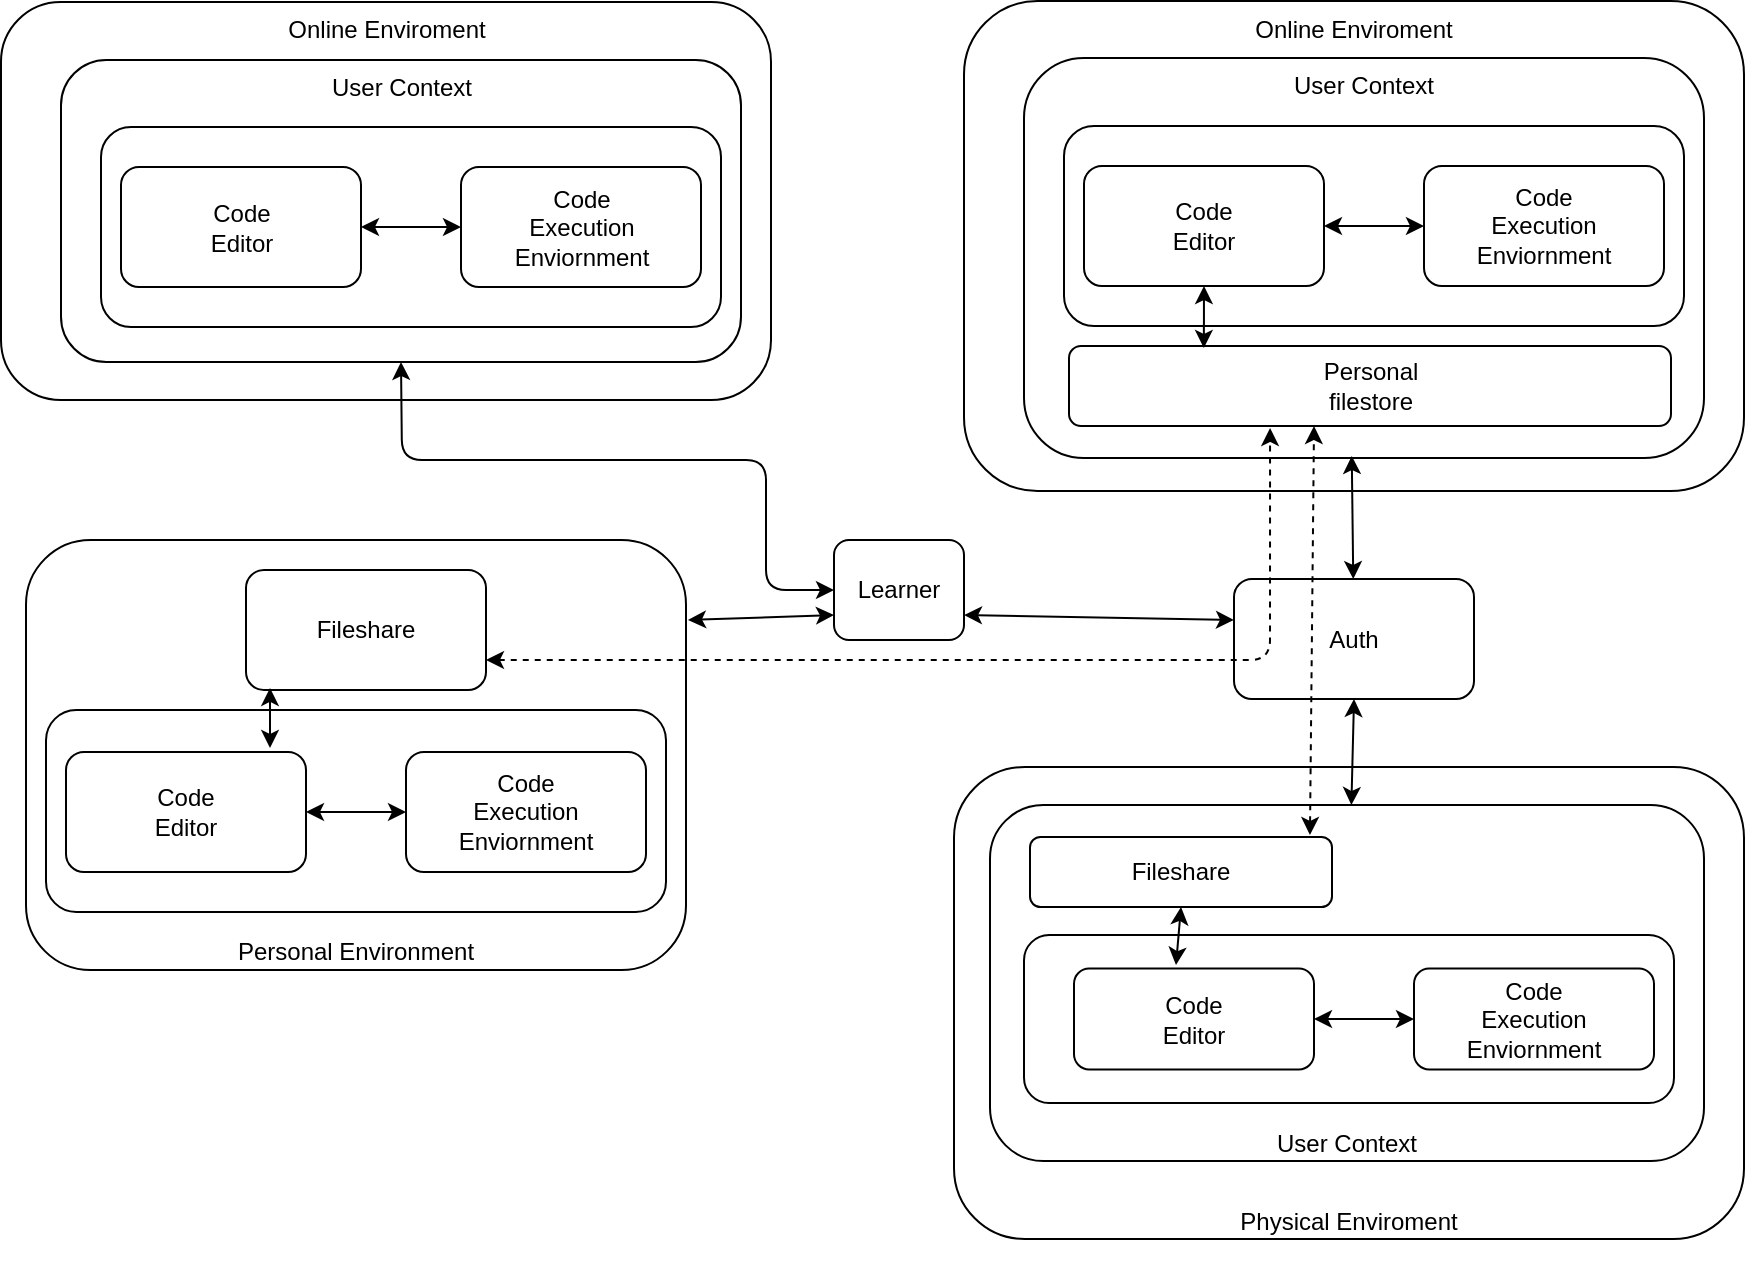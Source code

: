 <?xml version="1.0" encoding="UTF-8"?>
<mxGraphModel dx="946" dy="646" grid="1" gridSize="10" guides="1" tooltips="1" connect="1" arrows="1" fold="1" page="1" pageScale="1" pageWidth="1169" pageHeight="827" math="0" shadow="0"><root><mxCell id="0"/><mxCell id="1" parent="0"/><mxCell id="Dt88tc3stdHzA4oxbtud-6" value="" style="group;verticalAlign=bottom;" parent="1" vertex="1" connectable="0"><mxGeometry x="532" y="429.5" width="350" height="210" as="geometry"/></mxCell><mxCell id="Dt88tc3stdHzA4oxbtud-17" value="Physical Enviroment" style="rounded=1;whiteSpace=wrap;html=1;verticalAlign=bottom;" parent="Dt88tc3stdHzA4oxbtud-6" vertex="1"><mxGeometry x="-48" y="-36" width="395" height="236" as="geometry"/></mxCell><mxCell id="Dt88tc3stdHzA4oxbtud-23" value="User Context" style="rounded=1;whiteSpace=wrap;html=1;verticalAlign=bottom;" parent="Dt88tc3stdHzA4oxbtud-6" vertex="1"><mxGeometry x="-30" y="-17" width="357" height="178" as="geometry"/></mxCell><mxCell id="Dt88tc3stdHzA4oxbtud-7" value="" style="rounded=1;whiteSpace=wrap;html=1;" parent="Dt88tc3stdHzA4oxbtud-6" vertex="1"><mxGeometry x="-13" y="48" width="325" height="84" as="geometry"/></mxCell><mxCell id="Dt88tc3stdHzA4oxbtud-8" value="Code&lt;br&gt;Editor&lt;br&gt;" style="rounded=1;whiteSpace=wrap;html=1;" parent="Dt88tc3stdHzA4oxbtud-6" vertex="1"><mxGeometry x="12" y="64.8" width="120" height="50.4" as="geometry"/></mxCell><mxCell id="Dt88tc3stdHzA4oxbtud-9" value="Code&lt;br&gt;Execution&lt;br&gt;Enviornment&lt;br&gt;" style="rounded=1;whiteSpace=wrap;html=1;" parent="Dt88tc3stdHzA4oxbtud-6" vertex="1"><mxGeometry x="182" y="64.8" width="120" height="50.4" as="geometry"/></mxCell><mxCell id="Dt88tc3stdHzA4oxbtud-10" value="" style="endArrow=classic;startArrow=classic;html=1;entryX=0;entryY=0.5;entryDx=0;entryDy=0;exitX=1;exitY=0.5;exitDx=0;exitDy=0;" parent="Dt88tc3stdHzA4oxbtud-6" source="Dt88tc3stdHzA4oxbtud-8" target="Dt88tc3stdHzA4oxbtud-9" edge="1"><mxGeometry width="50" height="50" relative="1" as="geometry"><mxPoint x="12" y="174" as="sourcePoint"/><mxPoint x="62" y="132" as="targetPoint"/></mxGeometry></mxCell><mxCell id="Dt88tc3stdHzA4oxbtud-38" value="Fileshare" style="rounded=1;whiteSpace=wrap;html=1;" parent="Dt88tc3stdHzA4oxbtud-6" vertex="1"><mxGeometry x="-10" y="-1" width="151" height="35" as="geometry"/></mxCell><mxCell id="Dt88tc3stdHzA4oxbtud-39" value="" style="endArrow=classic;startArrow=classic;html=1;entryX=0.5;entryY=1;entryDx=0;entryDy=0;" parent="Dt88tc3stdHzA4oxbtud-6" target="Dt88tc3stdHzA4oxbtud-38" edge="1"><mxGeometry width="50" height="50" relative="1" as="geometry"><mxPoint x="63" y="63" as="sourcePoint"/><mxPoint x="57" y="1.5" as="targetPoint"/></mxGeometry></mxCell><mxCell id="Dt88tc3stdHzA4oxbtud-16" value="Online Enviroment" style="rounded=1;whiteSpace=wrap;html=1;verticalAlign=top;" parent="1" vertex="1"><mxGeometry x="489" y="10.5" width="390" height="245" as="geometry"/></mxCell><mxCell id="Dt88tc3stdHzA4oxbtud-19" value="User Context" style="rounded=1;whiteSpace=wrap;html=1;verticalAlign=top;" parent="1" vertex="1"><mxGeometry x="519" y="39" width="340" height="200" as="geometry"/></mxCell><mxCell id="Dt88tc3stdHzA4oxbtud-5" value="" style="group" parent="1" vertex="1" connectable="0"><mxGeometry x="539" y="73" width="310" height="100" as="geometry"/></mxCell><mxCell id="Dt88tc3stdHzA4oxbtud-4" value="" style="rounded=1;whiteSpace=wrap;html=1;" parent="Dt88tc3stdHzA4oxbtud-5" vertex="1"><mxGeometry width="310" height="100" as="geometry"/></mxCell><mxCell id="Dt88tc3stdHzA4oxbtud-1" value="Code&lt;br&gt;Editor&lt;br&gt;" style="rounded=1;whiteSpace=wrap;html=1;" parent="Dt88tc3stdHzA4oxbtud-5" vertex="1"><mxGeometry x="10" y="20" width="120" height="60" as="geometry"/></mxCell><mxCell id="Dt88tc3stdHzA4oxbtud-2" value="Code&lt;br&gt;Execution&lt;br&gt;Enviornment&lt;br&gt;" style="rounded=1;whiteSpace=wrap;html=1;" parent="Dt88tc3stdHzA4oxbtud-5" vertex="1"><mxGeometry x="180" y="20" width="120" height="60" as="geometry"/></mxCell><mxCell id="Dt88tc3stdHzA4oxbtud-3" value="" style="endArrow=classic;startArrow=classic;html=1;entryX=0;entryY=0.5;entryDx=0;entryDy=0;exitX=1;exitY=0.5;exitDx=0;exitDy=0;" parent="Dt88tc3stdHzA4oxbtud-5" source="Dt88tc3stdHzA4oxbtud-1" target="Dt88tc3stdHzA4oxbtud-2" edge="1"><mxGeometry width="50" height="50" relative="1" as="geometry"><mxPoint x="10" y="150" as="sourcePoint"/><mxPoint x="60" y="100" as="targetPoint"/></mxGeometry></mxCell><mxCell id="Dt88tc3stdHzA4oxbtud-11" value="" style="group" parent="1" vertex="1" connectable="0"><mxGeometry x="70" y="320" width="340" height="200" as="geometry"/></mxCell><mxCell id="Dt88tc3stdHzA4oxbtud-20" value="Personal&lt;br&gt;filestore&lt;br&gt;" style="rounded=1;whiteSpace=wrap;html=1;" parent="1" vertex="1"><mxGeometry x="541.5" y="183" width="301" height="40" as="geometry"/></mxCell><mxCell id="Dt88tc3stdHzA4oxbtud-21" value="Auth" style="rounded=1;whiteSpace=wrap;html=1;" parent="1" vertex="1"><mxGeometry x="624" y="299.5" width="120" height="60" as="geometry"/></mxCell><mxCell id="Dt88tc3stdHzA4oxbtud-26" value="Personal Environment" style="rounded=1;whiteSpace=wrap;html=1;verticalAlign=bottom;" parent="1" vertex="1"><mxGeometry x="20" y="280" width="330" height="215" as="geometry"/></mxCell><mxCell id="Dt88tc3stdHzA4oxbtud-12" value="" style="rounded=1;whiteSpace=wrap;html=1;" parent="1" vertex="1"><mxGeometry x="30" y="365" width="310" height="101" as="geometry"/></mxCell><mxCell id="Dt88tc3stdHzA4oxbtud-13" value="Code&lt;br&gt;Editor&lt;br&gt;" style="rounded=1;whiteSpace=wrap;html=1;" parent="1" vertex="1"><mxGeometry x="40" y="386" width="120" height="60" as="geometry"/></mxCell><mxCell id="Dt88tc3stdHzA4oxbtud-14" value="Code&lt;br&gt;Execution&lt;br&gt;Enviornment&lt;br&gt;" style="rounded=1;whiteSpace=wrap;html=1;" parent="1" vertex="1"><mxGeometry x="210" y="386" width="120" height="60" as="geometry"/></mxCell><mxCell id="Dt88tc3stdHzA4oxbtud-15" value="" style="endArrow=classic;startArrow=classic;html=1;entryX=0;entryY=0.5;entryDx=0;entryDy=0;exitX=1;exitY=0.5;exitDx=0;exitDy=0;" parent="1" source="Dt88tc3stdHzA4oxbtud-13" target="Dt88tc3stdHzA4oxbtud-14" edge="1"><mxGeometry width="50" height="50" relative="1" as="geometry"><mxPoint x="40" y="516" as="sourcePoint"/><mxPoint x="90" y="466" as="targetPoint"/></mxGeometry></mxCell><mxCell id="Dt88tc3stdHzA4oxbtud-27" value="Fileshare" style="rounded=1;whiteSpace=wrap;html=1;" parent="1" vertex="1"><mxGeometry x="130" y="295" width="120" height="60" as="geometry"/></mxCell><mxCell id="Dt88tc3stdHzA4oxbtud-29" value="" style="endArrow=classic;startArrow=classic;html=1;dashed=1;exitX=1;exitY=0.75;exitDx=0;exitDy=0;entryX=0.334;entryY=1.025;entryDx=0;entryDy=0;entryPerimeter=0;" parent="1" source="Dt88tc3stdHzA4oxbtud-27" target="Dt88tc3stdHzA4oxbtud-20" edge="1"><mxGeometry width="50" height="50" relative="1" as="geometry"><mxPoint x="10" y="710" as="sourcePoint"/><mxPoint x="642" y="230" as="targetPoint"/><Array as="points"><mxPoint x="642" y="340"/></Array></mxGeometry></mxCell><mxCell id="Dt88tc3stdHzA4oxbtud-30" value="Learner" style="rounded=1;whiteSpace=wrap;html=1;" parent="1" vertex="1"><mxGeometry x="424" y="280" width="65" height="50" as="geometry"/></mxCell><mxCell id="Dt88tc3stdHzA4oxbtud-31" value="" style="endArrow=classic;startArrow=classic;html=1;entryX=0;entryY=0.75;entryDx=0;entryDy=0;exitX=1;exitY=0.75;exitDx=0;exitDy=0;" parent="1" source="Dt88tc3stdHzA4oxbtud-30" edge="1"><mxGeometry width="50" height="50" relative="1" as="geometry"><mxPoint x="574" y="319.5" as="sourcePoint"/><mxPoint x="624" y="320" as="targetPoint"/></mxGeometry></mxCell><mxCell id="Dt88tc3stdHzA4oxbtud-34" value="" style="endArrow=classic;startArrow=classic;html=1;entryX=0;entryY=0.75;entryDx=0;entryDy=0;" parent="1" target="Dt88tc3stdHzA4oxbtud-30" edge="1"><mxGeometry width="50" height="50" relative="1" as="geometry"><mxPoint x="351" y="320" as="sourcePoint"/><mxPoint x="430" y="335" as="targetPoint"/></mxGeometry></mxCell><mxCell id="Dt88tc3stdHzA4oxbtud-37" value="" style="endArrow=classic;startArrow=classic;html=1;entryX=0.1;entryY=0.983;entryDx=0;entryDy=0;entryPerimeter=0;" parent="1" target="Dt88tc3stdHzA4oxbtud-27" edge="1"><mxGeometry width="50" height="50" relative="1" as="geometry"><mxPoint x="142" y="384" as="sourcePoint"/><mxPoint x="70" y="655" as="targetPoint"/></mxGeometry></mxCell><mxCell id="Dt88tc3stdHzA4oxbtud-41" value="" style="endArrow=classic;startArrow=classic;html=1;" parent="1" source="Dt88tc3stdHzA4oxbtud-23" edge="1"><mxGeometry width="50" height="50" relative="1" as="geometry"><mxPoint x="684" y="393.5" as="sourcePoint"/><mxPoint x="684" y="359.5" as="targetPoint"/></mxGeometry></mxCell><mxCell id="Dt88tc3stdHzA4oxbtud-43" value="" style="endArrow=classic;startArrow=classic;html=1;entryX=0.482;entryY=0.995;entryDx=0;entryDy=0;entryPerimeter=0;" parent="1" source="Dt88tc3stdHzA4oxbtud-21" target="Dt88tc3stdHzA4oxbtud-19" edge="1"><mxGeometry width="50" height="50" relative="1" as="geometry"><mxPoint x="99" y="709.5" as="sourcePoint"/><mxPoint x="149" y="659.5" as="targetPoint"/></mxGeometry></mxCell><mxCell id="Dt88tc3stdHzA4oxbtud-44" value="" style="endArrow=classic;startArrow=classic;html=1;entryX=0.407;entryY=1;entryDx=0;entryDy=0;entryPerimeter=0;exitX=0.927;exitY=-0.029;exitDx=0;exitDy=0;exitPerimeter=0;dashed=1;" parent="1" source="Dt88tc3stdHzA4oxbtud-38" target="Dt88tc3stdHzA4oxbtud-20" edge="1"><mxGeometry width="50" height="50" relative="1" as="geometry"><mxPoint x="99" y="709.5" as="sourcePoint"/><mxPoint x="149" y="659.5" as="targetPoint"/></mxGeometry></mxCell><mxCell id="Dt88tc3stdHzA4oxbtud-45" value="Online Enviroment" style="rounded=1;whiteSpace=wrap;html=1;verticalAlign=top;" parent="1" vertex="1"><mxGeometry x="7.5" y="11" width="385" height="199" as="geometry"/></mxCell><mxCell id="Dt88tc3stdHzA4oxbtud-46" value="User Context" style="rounded=1;whiteSpace=wrap;html=1;verticalAlign=top;" parent="1" vertex="1"><mxGeometry x="37.5" y="40" width="340" height="151" as="geometry"/></mxCell><mxCell id="Dt88tc3stdHzA4oxbtud-47" value="" style="group" parent="1" vertex="1" connectable="0"><mxGeometry x="57.5" y="73.5" width="310" height="100" as="geometry"/></mxCell><mxCell id="Dt88tc3stdHzA4oxbtud-48" value="" style="rounded=1;whiteSpace=wrap;html=1;" parent="Dt88tc3stdHzA4oxbtud-47" vertex="1"><mxGeometry width="310" height="100" as="geometry"/></mxCell><mxCell id="Dt88tc3stdHzA4oxbtud-49" value="Code&lt;br&gt;Editor&lt;br&gt;" style="rounded=1;whiteSpace=wrap;html=1;" parent="Dt88tc3stdHzA4oxbtud-47" vertex="1"><mxGeometry x="10" y="20" width="120" height="60" as="geometry"/></mxCell><mxCell id="Dt88tc3stdHzA4oxbtud-50" value="Code&lt;br&gt;Execution&lt;br&gt;Enviornment&lt;br&gt;" style="rounded=1;whiteSpace=wrap;html=1;" parent="Dt88tc3stdHzA4oxbtud-47" vertex="1"><mxGeometry x="180" y="20" width="120" height="60" as="geometry"/></mxCell><mxCell id="Dt88tc3stdHzA4oxbtud-51" value="" style="endArrow=classic;startArrow=classic;html=1;entryX=0;entryY=0.5;entryDx=0;entryDy=0;exitX=1;exitY=0.5;exitDx=0;exitDy=0;" parent="Dt88tc3stdHzA4oxbtud-47" source="Dt88tc3stdHzA4oxbtud-49" target="Dt88tc3stdHzA4oxbtud-50" edge="1"><mxGeometry width="50" height="50" relative="1" as="geometry"><mxPoint x="10" y="150" as="sourcePoint"/><mxPoint x="60" y="100" as="targetPoint"/></mxGeometry></mxCell><mxCell id="Dt88tc3stdHzA4oxbtud-53" value="" style="endArrow=classic;startArrow=classic;html=1;entryX=0.5;entryY=1;entryDx=0;entryDy=0;exitX=0;exitY=0.5;exitDx=0;exitDy=0;" parent="1" source="Dt88tc3stdHzA4oxbtud-30" target="Dt88tc3stdHzA4oxbtud-46" edge="1"><mxGeometry width="50" height="50" relative="1" as="geometry"><mxPoint x="10" y="710" as="sourcePoint"/><mxPoint x="60" y="660" as="targetPoint"/><Array as="points"><mxPoint x="390" y="305"/><mxPoint x="390" y="240"/><mxPoint x="208" y="240"/></Array></mxGeometry></mxCell><mxCell id="nZPLW9h1dvsz6hHhCH_J-1" value="" style="endArrow=classic;startArrow=classic;html=1;entryX=0.5;entryY=1;entryDx=0;entryDy=0;exitX=0.224;exitY=0.025;exitDx=0;exitDy=0;exitPerimeter=0;" parent="1" source="Dt88tc3stdHzA4oxbtud-20" target="Dt88tc3stdHzA4oxbtud-1" edge="1"><mxGeometry width="50" height="50" relative="1" as="geometry"><mxPoint x="360" y="710" as="sourcePoint"/><mxPoint x="410" y="660" as="targetPoint"/></mxGeometry></mxCell></root></mxGraphModel>